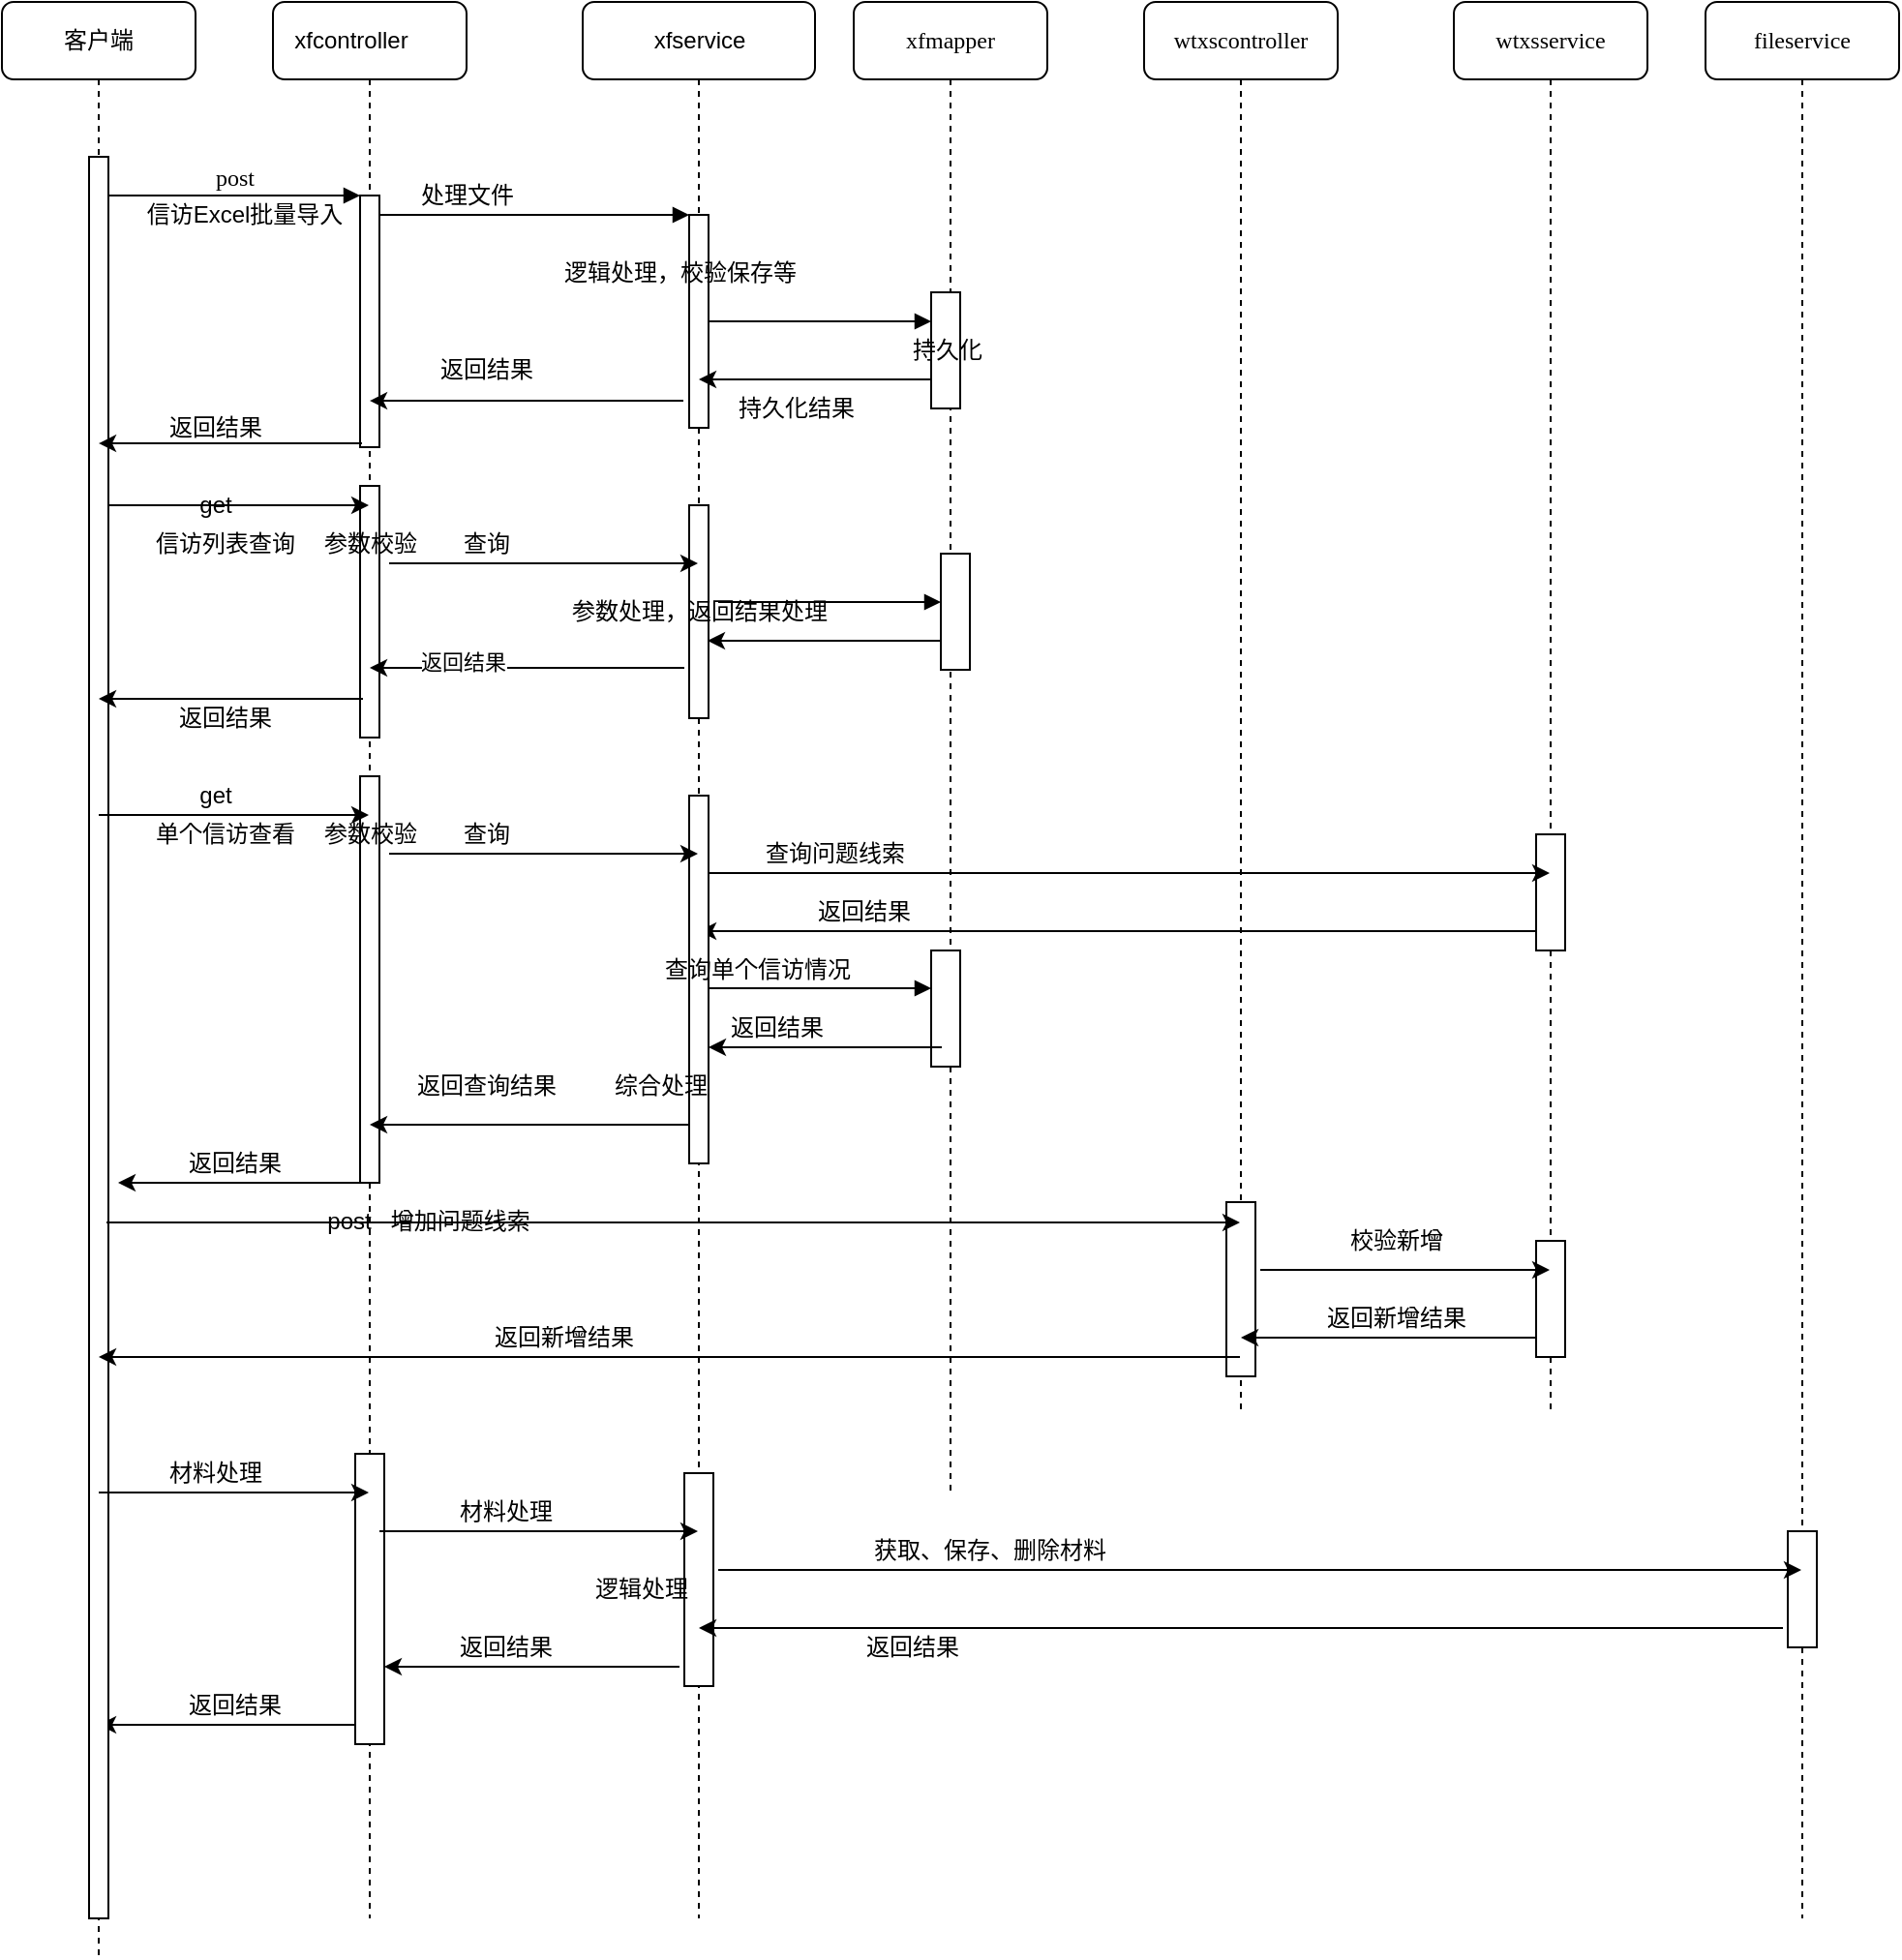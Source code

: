 <mxfile version="14.2.2" type="github">
  <diagram name="Page-1" id="13e1069c-82ec-6db2-03f1-153e76fe0fe0">
    <mxGraphModel dx="1422" dy="762" grid="1" gridSize="10" guides="1" tooltips="1" connect="1" arrows="1" fold="1" page="1" pageScale="1" pageWidth="1100" pageHeight="850" background="#ffffff" math="0" shadow="0">
      <root>
        <mxCell id="0" />
        <mxCell id="1" parent="0" />
        <mxCell id="7baba1c4bc27f4b0-2" value="&lt;span style=&quot;color: rgba(0 , 0 , 0 , 0) ; font-family: monospace ; font-size: 0px&quot;&gt;%3CmxGraphModel%3E%3Croot%3E%3CmxCell%20id%3D%220%22%2F%3E%3CmxCell%20id%3D%221%22%20parent%3D%220%22%2F%3E%3CmxCell%20id%3D%222%22%20value%3D%22%22%20style%3D%22html%3D1%3Bpoints%3D%5B%5D%3Bperimeter%3DorthogonalPerimeter%3Brounded%3D0%3Bshadow%3D0%3Bcomic%3D0%3BlabelBackgroundColor%3Dnone%3BstrokeWidth%3D1%3BfontFamily%3DVerdana%3BfontSize%3D12%3Balign%3Dcenter%3B%22%20vertex%3D%221%22%20parent%3D%221%22%3E%3CmxGeometry%20x%3D%22285%22%20y%3D%22180%22%20width%3D%2210%22%20height%3D%22130%22%20as%3D%22geometry%22%2F%3E%3C%2FmxCell%3E%3C%2Froot%3E%3C%2FmxGraphModel%3E&lt;/span&gt;" style="shape=umlLifeline;perimeter=lifelinePerimeter;whiteSpace=wrap;html=1;container=1;collapsible=0;recursiveResize=0;outlineConnect=0;rounded=1;shadow=0;comic=0;labelBackgroundColor=none;strokeWidth=1;fontFamily=Verdana;fontSize=12;align=center;" parent="1" vertex="1">
          <mxGeometry x="240" y="80" width="100" height="990" as="geometry" />
        </mxCell>
        <mxCell id="7baba1c4bc27f4b0-10" value="" style="html=1;points=[];perimeter=orthogonalPerimeter;rounded=0;shadow=0;comic=0;labelBackgroundColor=none;strokeWidth=1;fontFamily=Verdana;fontSize=12;align=center;" parent="7baba1c4bc27f4b0-2" vertex="1">
          <mxGeometry x="45" y="100" width="10" height="130" as="geometry" />
        </mxCell>
        <mxCell id="ywNN9TwiSCEhMfeEIrP9-24" value="" style="html=1;points=[];perimeter=orthogonalPerimeter;rounded=0;shadow=0;comic=0;labelBackgroundColor=none;strokeWidth=1;fontFamily=Verdana;fontSize=12;align=center;" parent="7baba1c4bc27f4b0-2" vertex="1">
          <mxGeometry x="45" y="250" width="10" height="130" as="geometry" />
        </mxCell>
        <mxCell id="ywNN9TwiSCEhMfeEIrP9-39" value="xfcontroller" style="text;html=1;align=center;verticalAlign=middle;resizable=0;points=[];autosize=1;" parent="7baba1c4bc27f4b0-2" vertex="1">
          <mxGeometry x="5" y="10" width="70" height="20" as="geometry" />
        </mxCell>
        <mxCell id="vKphDAY8s-6xn2Pqb3Cn-4" value="" style="html=1;points=[];perimeter=orthogonalPerimeter;rounded=0;shadow=0;comic=0;labelBackgroundColor=none;strokeWidth=1;fontFamily=Verdana;fontSize=12;align=center;" vertex="1" parent="7baba1c4bc27f4b0-2">
          <mxGeometry x="42.5" y="750" width="15" height="150" as="geometry" />
        </mxCell>
        <mxCell id="vKphDAY8s-6xn2Pqb3Cn-12" value="" style="endArrow=classic;html=1;" edge="1" parent="7baba1c4bc27f4b0-2" target="7baba1c4bc27f4b0-8">
          <mxGeometry width="50" height="50" relative="1" as="geometry">
            <mxPoint x="42.5" y="890" as="sourcePoint" />
            <mxPoint x="92.5" y="840" as="targetPoint" />
          </mxGeometry>
        </mxCell>
        <mxCell id="7baba1c4bc27f4b0-3" value="&lt;span style=&quot;color: rgba(0 , 0 , 0 , 0) ; font-family: monospace ; font-size: 0px&quot;&gt;%3CmxGraphModel%3E%3Croot%3E%3CmxCell%20id%3D%220%22%2F%3E%3CmxCell%20id%3D%221%22%20parent%3D%220%22%2F%3E%3CmxCell%20id%3D%222%22%20value%3D%22%22%20style%3D%22html%3D1%3Bpoints%3D%5B%5D%3Bperimeter%3DorthogonalPerimeter%3Brounded%3D0%3Bshadow%3D0%3Bcomic%3D0%3BlabelBackgroundColor%3Dnone%3BstrokeWidth%3D1%3BfontFamily%3DVerdana%3BfontSize%3D12%3Balign%3Dcenter%3B%22%20vertex%3D%221%22%20parent%3D%221%22%3E%3CmxGeometry%20x%3D%22455%22%20y%3D%22190%22%20width%3D%2210%22%20height%3D%22110%22%20as%3D%22geometry%22%2F%3E%3C%2FmxCell%3E%3C%2Froot%3E%3C%2FmxGraphModel%3E&lt;/span&gt;" style="shape=umlLifeline;perimeter=lifelinePerimeter;whiteSpace=wrap;html=1;container=1;collapsible=0;recursiveResize=0;outlineConnect=0;rounded=1;shadow=0;comic=0;labelBackgroundColor=none;strokeWidth=1;fontFamily=Verdana;fontSize=12;align=center;" parent="1" vertex="1">
          <mxGeometry x="400" y="80" width="120" height="990" as="geometry" />
        </mxCell>
        <mxCell id="7baba1c4bc27f4b0-13" value="" style="html=1;points=[];perimeter=orthogonalPerimeter;rounded=0;shadow=0;comic=0;labelBackgroundColor=none;strokeWidth=1;fontFamily=Verdana;fontSize=12;align=center;" parent="7baba1c4bc27f4b0-3" vertex="1">
          <mxGeometry x="55" y="110" width="10" height="110" as="geometry" />
        </mxCell>
        <mxCell id="ywNN9TwiSCEhMfeEIrP9-11" value="&lt;span style=&quot;font-family: &amp;#34;verdana&amp;#34;&quot;&gt;逻辑处理，校验保存等&lt;/span&gt;" style="text;html=1;align=center;verticalAlign=middle;resizable=0;points=[];autosize=1;" parent="7baba1c4bc27f4b0-3" vertex="1">
          <mxGeometry x="-20" y="130" width="140" height="20" as="geometry" />
        </mxCell>
        <mxCell id="ywNN9TwiSCEhMfeEIrP9-31" value="参数处理，返回结果处理" style="html=1;points=[];perimeter=orthogonalPerimeter;rounded=0;shadow=0;comic=0;labelBackgroundColor=none;strokeWidth=1;fontFamily=Verdana;fontSize=12;align=center;" parent="7baba1c4bc27f4b0-3" vertex="1">
          <mxGeometry x="55" y="260" width="10" height="110" as="geometry" />
        </mxCell>
        <mxCell id="ywNN9TwiSCEhMfeEIrP9-40" value="xfservice" style="text;html=1;align=center;verticalAlign=middle;resizable=0;points=[];autosize=1;" parent="7baba1c4bc27f4b0-3" vertex="1">
          <mxGeometry x="30" y="10" width="60" height="20" as="geometry" />
        </mxCell>
        <mxCell id="vKphDAY8s-6xn2Pqb3Cn-6" value="" style="html=1;points=[];perimeter=orthogonalPerimeter;rounded=0;shadow=0;comic=0;labelBackgroundColor=none;strokeWidth=1;fontFamily=Verdana;fontSize=12;align=center;" vertex="1" parent="7baba1c4bc27f4b0-3">
          <mxGeometry x="52.5" y="760" width="15" height="110" as="geometry" />
        </mxCell>
        <mxCell id="7baba1c4bc27f4b0-4" value="xfmapper" style="shape=umlLifeline;perimeter=lifelinePerimeter;whiteSpace=wrap;html=1;container=1;collapsible=0;recursiveResize=0;outlineConnect=0;rounded=1;shadow=0;comic=0;labelBackgroundColor=none;strokeWidth=1;fontFamily=Verdana;fontSize=12;align=center;" parent="1" vertex="1">
          <mxGeometry x="540" y="80" width="100" height="770" as="geometry" />
        </mxCell>
        <mxCell id="7baba1c4bc27f4b0-16" value="持久化" style="html=1;points=[];perimeter=orthogonalPerimeter;rounded=0;shadow=0;comic=0;labelBackgroundColor=none;strokeWidth=1;fontFamily=Verdana;fontSize=12;align=center;" parent="7baba1c4bc27f4b0-4" vertex="1">
          <mxGeometry x="40" y="150" width="15" height="60" as="geometry" />
        </mxCell>
        <mxCell id="ywNN9TwiSCEhMfeEIrP9-33" value="" style="html=1;points=[];perimeter=orthogonalPerimeter;rounded=0;shadow=0;comic=0;labelBackgroundColor=none;strokeWidth=1;fontFamily=Verdana;fontSize=12;align=center;" parent="7baba1c4bc27f4b0-4" vertex="1">
          <mxGeometry x="45" y="285" width="15" height="60" as="geometry" />
        </mxCell>
        <mxCell id="ywNN9TwiSCEhMfeEIrP9-70" value="" style="html=1;points=[];perimeter=orthogonalPerimeter;rounded=0;shadow=0;comic=0;labelBackgroundColor=none;strokeWidth=1;fontFamily=Verdana;fontSize=12;align=center;" parent="7baba1c4bc27f4b0-4" vertex="1">
          <mxGeometry x="40" y="490" width="15" height="60" as="geometry" />
        </mxCell>
        <mxCell id="7baba1c4bc27f4b0-8" value="客户端" style="shape=umlLifeline;perimeter=lifelinePerimeter;whiteSpace=wrap;html=1;container=1;collapsible=0;recursiveResize=0;outlineConnect=0;rounded=1;shadow=0;comic=0;labelBackgroundColor=none;strokeWidth=1;fontFamily=Verdana;fontSize=12;align=center;" parent="1" vertex="1">
          <mxGeometry x="100" y="80" width="100" height="1010" as="geometry" />
        </mxCell>
        <mxCell id="7baba1c4bc27f4b0-9" value="" style="html=1;points=[];perimeter=orthogonalPerimeter;rounded=0;shadow=0;comic=0;labelBackgroundColor=none;strokeWidth=1;fontFamily=Verdana;fontSize=12;align=center;" parent="7baba1c4bc27f4b0-8" vertex="1">
          <mxGeometry x="45" y="80" width="10" height="910" as="geometry" />
        </mxCell>
        <mxCell id="7baba1c4bc27f4b0-17" value="" style="html=1;verticalAlign=bottom;endArrow=block;labelBackgroundColor=none;fontFamily=Verdana;fontSize=12;edgeStyle=elbowEdgeStyle;elbow=vertical;" parent="1" source="7baba1c4bc27f4b0-13" target="7baba1c4bc27f4b0-16" edge="1">
          <mxGeometry relative="1" as="geometry">
            <mxPoint x="510" y="220" as="sourcePoint" />
            <Array as="points">
              <mxPoint x="530" y="245" />
              <mxPoint x="530" y="270" />
              <mxPoint x="490" y="280" />
              <mxPoint x="460" y="220" />
            </Array>
          </mxGeometry>
        </mxCell>
        <mxCell id="7baba1c4bc27f4b0-11" value="post" style="html=1;verticalAlign=bottom;endArrow=block;entryX=0;entryY=0;labelBackgroundColor=none;fontFamily=Verdana;fontSize=12;edgeStyle=elbowEdgeStyle;elbow=vertical;" parent="1" source="7baba1c4bc27f4b0-9" target="7baba1c4bc27f4b0-10" edge="1">
          <mxGeometry relative="1" as="geometry">
            <mxPoint x="220" y="190" as="sourcePoint" />
          </mxGeometry>
        </mxCell>
        <mxCell id="7baba1c4bc27f4b0-14" value="" style="html=1;verticalAlign=bottom;endArrow=block;entryX=0;entryY=0;labelBackgroundColor=none;fontFamily=Verdana;fontSize=12;edgeStyle=elbowEdgeStyle;elbow=vertical;" parent="1" source="7baba1c4bc27f4b0-10" target="7baba1c4bc27f4b0-13" edge="1">
          <mxGeometry relative="1" as="geometry">
            <mxPoint x="370" y="200" as="sourcePoint" />
          </mxGeometry>
        </mxCell>
        <mxCell id="ywNN9TwiSCEhMfeEIrP9-3" value="信访Excel批量导入" style="text;html=1;align=center;verticalAlign=middle;resizable=0;points=[];autosize=1;" parent="1" vertex="1">
          <mxGeometry x="165" y="180" width="120" height="20" as="geometry" />
        </mxCell>
        <mxCell id="ywNN9TwiSCEhMfeEIrP9-18" value="" style="endArrow=classic;html=1;" parent="1" target="7baba1c4bc27f4b0-3" edge="1">
          <mxGeometry width="50" height="50" relative="1" as="geometry">
            <mxPoint x="580" y="275" as="sourcePoint" />
            <mxPoint x="530" y="250" as="targetPoint" />
          </mxGeometry>
        </mxCell>
        <mxCell id="ywNN9TwiSCEhMfeEIrP9-19" value="持久化结果" style="text;html=1;align=center;verticalAlign=middle;resizable=0;points=[];autosize=1;" parent="1" vertex="1">
          <mxGeometry x="470" y="280" width="80" height="20" as="geometry" />
        </mxCell>
        <mxCell id="ywNN9TwiSCEhMfeEIrP9-20" value="" style="endArrow=classic;html=1;exitX=-0.3;exitY=0.873;exitDx=0;exitDy=0;exitPerimeter=0;" parent="1" source="7baba1c4bc27f4b0-13" target="7baba1c4bc27f4b0-2" edge="1">
          <mxGeometry width="50" height="50" relative="1" as="geometry">
            <mxPoint x="350" y="315" as="sourcePoint" />
            <mxPoint x="400" y="265" as="targetPoint" />
          </mxGeometry>
        </mxCell>
        <mxCell id="ywNN9TwiSCEhMfeEIrP9-21" value="返回结果" style="text;html=1;align=center;verticalAlign=middle;resizable=0;points=[];autosize=1;" parent="1" vertex="1">
          <mxGeometry x="320" y="260" width="60" height="20" as="geometry" />
        </mxCell>
        <mxCell id="ywNN9TwiSCEhMfeEIrP9-22" value="" style="endArrow=classic;html=1;exitX=0.1;exitY=0.985;exitDx=0;exitDy=0;exitPerimeter=0;" parent="1" source="7baba1c4bc27f4b0-10" target="7baba1c4bc27f4b0-8" edge="1">
          <mxGeometry width="50" height="50" relative="1" as="geometry">
            <mxPoint x="205" y="300" as="sourcePoint" />
            <mxPoint x="255" y="250" as="targetPoint" />
          </mxGeometry>
        </mxCell>
        <mxCell id="ywNN9TwiSCEhMfeEIrP9-23" value="返回结果" style="text;html=1;align=center;verticalAlign=middle;resizable=0;points=[];autosize=1;" parent="1" vertex="1">
          <mxGeometry x="180" y="290" width="60" height="20" as="geometry" />
        </mxCell>
        <mxCell id="ywNN9TwiSCEhMfeEIrP9-25" value="" style="endArrow=classic;html=1;entryX=0.45;entryY=0.077;entryDx=0;entryDy=0;entryPerimeter=0;" parent="1" source="7baba1c4bc27f4b0-9" target="ywNN9TwiSCEhMfeEIrP9-24" edge="1">
          <mxGeometry width="50" height="50" relative="1" as="geometry">
            <mxPoint x="160" y="370" as="sourcePoint" />
            <mxPoint x="210" y="320" as="targetPoint" />
          </mxGeometry>
        </mxCell>
        <mxCell id="ywNN9TwiSCEhMfeEIrP9-26" value="" style="endArrow=classic;html=1;" parent="1" target="7baba1c4bc27f4b0-3" edge="1">
          <mxGeometry width="50" height="50" relative="1" as="geometry">
            <mxPoint x="300" y="370" as="sourcePoint" />
            <mxPoint x="350" y="320" as="targetPoint" />
          </mxGeometry>
        </mxCell>
        <mxCell id="ywNN9TwiSCEhMfeEIrP9-27" value="get" style="text;html=1;align=center;verticalAlign=middle;resizable=0;points=[];autosize=1;" parent="1" vertex="1">
          <mxGeometry x="195" y="330" width="30" height="20" as="geometry" />
        </mxCell>
        <mxCell id="ywNN9TwiSCEhMfeEIrP9-28" value="处理文件" style="text;html=1;align=center;verticalAlign=middle;resizable=0;points=[];autosize=1;" parent="1" vertex="1">
          <mxGeometry x="310" y="170" width="60" height="20" as="geometry" />
        </mxCell>
        <mxCell id="ywNN9TwiSCEhMfeEIrP9-29" value="参数校验" style="text;html=1;align=center;verticalAlign=middle;resizable=0;points=[];autosize=1;" parent="1" vertex="1">
          <mxGeometry x="260" y="350" width="60" height="20" as="geometry" />
        </mxCell>
        <mxCell id="ywNN9TwiSCEhMfeEIrP9-30" value="查询" style="text;html=1;align=center;verticalAlign=middle;resizable=0;points=[];autosize=1;" parent="1" vertex="1">
          <mxGeometry x="330" y="350" width="40" height="20" as="geometry" />
        </mxCell>
        <mxCell id="ywNN9TwiSCEhMfeEIrP9-32" value="" style="html=1;verticalAlign=bottom;endArrow=block;labelBackgroundColor=none;fontFamily=Verdana;fontSize=12;edgeStyle=elbowEdgeStyle;elbow=vertical;" parent="1" edge="1">
          <mxGeometry relative="1" as="geometry">
            <mxPoint x="470" y="390" as="sourcePoint" />
            <Array as="points">
              <mxPoint x="535" y="390" />
              <mxPoint x="535" y="415" />
              <mxPoint x="495" y="425" />
              <mxPoint x="465" y="365" />
            </Array>
            <mxPoint x="585" y="390" as="targetPoint" />
          </mxGeometry>
        </mxCell>
        <mxCell id="ywNN9TwiSCEhMfeEIrP9-34" value="" style="endArrow=classic;html=1;" parent="1" edge="1">
          <mxGeometry width="50" height="50" relative="1" as="geometry">
            <mxPoint x="585" y="410" as="sourcePoint" />
            <mxPoint x="464.5" y="410" as="targetPoint" />
          </mxGeometry>
        </mxCell>
        <mxCell id="ywNN9TwiSCEhMfeEIrP9-35" value="" style="endArrow=classic;html=1;exitX=-0.3;exitY=0.873;exitDx=0;exitDy=0;exitPerimeter=0;" parent="1" edge="1">
          <mxGeometry width="50" height="50" relative="1" as="geometry">
            <mxPoint x="452.5" y="424" as="sourcePoint" />
            <mxPoint x="290" y="424" as="targetPoint" />
          </mxGeometry>
        </mxCell>
        <mxCell id="ywNN9TwiSCEhMfeEIrP9-38" value="返回结果" style="edgeLabel;html=1;align=center;verticalAlign=middle;resizable=0;points=[];" parent="ywNN9TwiSCEhMfeEIrP9-35" vertex="1" connectable="0">
          <mxGeometry x="0.409" y="-3" relative="1" as="geometry">
            <mxPoint as="offset" />
          </mxGeometry>
        </mxCell>
        <mxCell id="ywNN9TwiSCEhMfeEIrP9-36" value="" style="endArrow=classic;html=1;exitX=0.1;exitY=0.985;exitDx=0;exitDy=0;exitPerimeter=0;" parent="1" edge="1">
          <mxGeometry width="50" height="50" relative="1" as="geometry">
            <mxPoint x="286.5" y="440.0" as="sourcePoint" />
            <mxPoint x="150" y="440.0" as="targetPoint" />
          </mxGeometry>
        </mxCell>
        <mxCell id="ywNN9TwiSCEhMfeEIrP9-37" value="返回结果" style="text;html=1;align=center;verticalAlign=middle;resizable=0;points=[];autosize=1;" parent="1" vertex="1">
          <mxGeometry x="185" y="440" width="60" height="20" as="geometry" />
        </mxCell>
        <mxCell id="ywNN9TwiSCEhMfeEIrP9-41" value="信访列表查询" style="text;html=1;align=center;verticalAlign=middle;resizable=0;points=[];autosize=1;" parent="1" vertex="1">
          <mxGeometry x="170" y="350" width="90" height="20" as="geometry" />
        </mxCell>
        <mxCell id="ywNN9TwiSCEhMfeEIrP9-43" value="wtxsservice" style="shape=umlLifeline;perimeter=lifelinePerimeter;whiteSpace=wrap;html=1;container=1;collapsible=0;recursiveResize=0;outlineConnect=0;rounded=1;shadow=0;comic=0;labelBackgroundColor=none;strokeWidth=1;fontFamily=Verdana;fontSize=12;align=center;" parent="1" vertex="1">
          <mxGeometry x="850" y="80" width="100" height="730" as="geometry" />
        </mxCell>
        <mxCell id="ywNN9TwiSCEhMfeEIrP9-45" value="" style="html=1;points=[];perimeter=orthogonalPerimeter;rounded=0;shadow=0;comic=0;labelBackgroundColor=none;strokeWidth=1;fontFamily=Verdana;fontSize=12;align=center;" parent="ywNN9TwiSCEhMfeEIrP9-43" vertex="1">
          <mxGeometry x="42.5" y="430" width="15" height="60" as="geometry" />
        </mxCell>
        <mxCell id="ywNN9TwiSCEhMfeEIrP9-68" value="" style="endArrow=classic;html=1;" parent="ywNN9TwiSCEhMfeEIrP9-43" target="7baba1c4bc27f4b0-3" edge="1">
          <mxGeometry width="50" height="50" relative="1" as="geometry">
            <mxPoint x="42.5" y="480" as="sourcePoint" />
            <mxPoint x="92.5" y="430" as="targetPoint" />
          </mxGeometry>
        </mxCell>
        <mxCell id="ywNN9TwiSCEhMfeEIrP9-47" value="" style="html=1;points=[];perimeter=orthogonalPerimeter;rounded=0;shadow=0;comic=0;labelBackgroundColor=none;strokeWidth=1;fontFamily=Verdana;fontSize=12;align=center;" parent="1" vertex="1">
          <mxGeometry x="285" y="480" width="10" height="210" as="geometry" />
        </mxCell>
        <mxCell id="ywNN9TwiSCEhMfeEIrP9-48" value="" style="html=1;points=[];perimeter=orthogonalPerimeter;rounded=0;shadow=0;comic=0;labelBackgroundColor=none;strokeWidth=1;fontFamily=Verdana;fontSize=12;align=center;" parent="1" vertex="1">
          <mxGeometry x="455" y="490" width="10" height="190" as="geometry" />
        </mxCell>
        <mxCell id="ywNN9TwiSCEhMfeEIrP9-50" value="" style="endArrow=classic;html=1;" parent="1" edge="1">
          <mxGeometry width="50" height="50" relative="1" as="geometry">
            <mxPoint x="300" y="520" as="sourcePoint" />
            <mxPoint x="459.5" y="520" as="targetPoint" />
          </mxGeometry>
        </mxCell>
        <mxCell id="ywNN9TwiSCEhMfeEIrP9-51" value="get" style="text;html=1;align=center;verticalAlign=middle;resizable=0;points=[];autosize=1;" parent="1" vertex="1">
          <mxGeometry x="195" y="480" width="30" height="20" as="geometry" />
        </mxCell>
        <mxCell id="ywNN9TwiSCEhMfeEIrP9-52" value="参数校验" style="text;html=1;align=center;verticalAlign=middle;resizable=0;points=[];autosize=1;" parent="1" vertex="1">
          <mxGeometry x="260" y="500" width="60" height="20" as="geometry" />
        </mxCell>
        <mxCell id="ywNN9TwiSCEhMfeEIrP9-53" value="查询" style="text;html=1;align=center;verticalAlign=middle;resizable=0;points=[];autosize=1;" parent="1" vertex="1">
          <mxGeometry x="330" y="500" width="40" height="20" as="geometry" />
        </mxCell>
        <mxCell id="ywNN9TwiSCEhMfeEIrP9-54" value="" style="html=1;verticalAlign=bottom;endArrow=block;labelBackgroundColor=none;fontFamily=Verdana;fontSize=12;edgeStyle=elbowEdgeStyle;elbow=vertical;" parent="1" edge="1">
          <mxGeometry relative="1" as="geometry">
            <mxPoint x="465" y="589.5" as="sourcePoint" />
            <Array as="points">
              <mxPoint x="530" y="589.5" />
              <mxPoint x="530" y="614.5" />
              <mxPoint x="490" y="624.5" />
              <mxPoint x="460" y="564.5" />
            </Array>
            <mxPoint x="580" y="589.5" as="targetPoint" />
          </mxGeometry>
        </mxCell>
        <mxCell id="ywNN9TwiSCEhMfeEIrP9-55" value="" style="endArrow=classic;html=1;" parent="1" edge="1">
          <mxGeometry width="50" height="50" relative="1" as="geometry">
            <mxPoint x="585.5" y="620" as="sourcePoint" />
            <mxPoint x="465" y="620" as="targetPoint" />
          </mxGeometry>
        </mxCell>
        <mxCell id="ywNN9TwiSCEhMfeEIrP9-58" value="返回结果" style="text;html=1;align=center;verticalAlign=middle;resizable=0;points=[];autosize=1;" parent="1" vertex="1">
          <mxGeometry x="190" y="670" width="60" height="20" as="geometry" />
        </mxCell>
        <mxCell id="ywNN9TwiSCEhMfeEIrP9-59" value="单个信访查看" style="text;html=1;align=center;verticalAlign=middle;resizable=0;points=[];autosize=1;" parent="1" vertex="1">
          <mxGeometry x="170" y="500" width="90" height="20" as="geometry" />
        </mxCell>
        <mxCell id="ywNN9TwiSCEhMfeEIrP9-63" value="" style="endArrow=classic;html=1;" parent="1" target="7baba1c4bc27f4b0-2" edge="1">
          <mxGeometry width="50" height="50" relative="1" as="geometry">
            <mxPoint x="150" y="500" as="sourcePoint" />
            <mxPoint x="200" y="450" as="targetPoint" />
          </mxGeometry>
        </mxCell>
        <mxCell id="ywNN9TwiSCEhMfeEIrP9-65" value="" style="endArrow=classic;html=1;" parent="1" target="ywNN9TwiSCEhMfeEIrP9-43" edge="1">
          <mxGeometry width="50" height="50" relative="1" as="geometry">
            <mxPoint x="465" y="530" as="sourcePoint" />
            <mxPoint x="515" y="480" as="targetPoint" />
          </mxGeometry>
        </mxCell>
        <mxCell id="ywNN9TwiSCEhMfeEIrP9-69" value="查询问题线索" style="text;html=1;align=center;verticalAlign=middle;resizable=0;points=[];autosize=1;" parent="1" vertex="1">
          <mxGeometry x="485" y="510" width="90" height="20" as="geometry" />
        </mxCell>
        <mxCell id="ywNN9TwiSCEhMfeEIrP9-71" value="查询单个信访情况" style="text;html=1;align=center;verticalAlign=middle;resizable=0;points=[];autosize=1;" parent="1" vertex="1">
          <mxGeometry x="435" y="570" width="110" height="20" as="geometry" />
        </mxCell>
        <mxCell id="ywNN9TwiSCEhMfeEIrP9-72" value="返回结果" style="text;html=1;align=center;verticalAlign=middle;resizable=0;points=[];autosize=1;" parent="1" vertex="1">
          <mxGeometry x="515" y="540" width="60" height="20" as="geometry" />
        </mxCell>
        <mxCell id="ywNN9TwiSCEhMfeEIrP9-73" value="返回结果" style="text;html=1;align=center;verticalAlign=middle;resizable=0;points=[];autosize=1;" parent="1" vertex="1">
          <mxGeometry x="470" y="600" width="60" height="20" as="geometry" />
        </mxCell>
        <mxCell id="ywNN9TwiSCEhMfeEIrP9-74" value="综合处理" style="text;html=1;align=center;verticalAlign=middle;resizable=0;points=[];autosize=1;" parent="1" vertex="1">
          <mxGeometry x="410" y="630" width="60" height="20" as="geometry" />
        </mxCell>
        <mxCell id="ywNN9TwiSCEhMfeEIrP9-75" value="" style="endArrow=classic;html=1;" parent="1" target="7baba1c4bc27f4b0-2" edge="1">
          <mxGeometry width="50" height="50" relative="1" as="geometry">
            <mxPoint x="455" y="660" as="sourcePoint" />
            <mxPoint x="505" y="610" as="targetPoint" />
          </mxGeometry>
        </mxCell>
        <mxCell id="ywNN9TwiSCEhMfeEIrP9-76" value="" style="endArrow=classic;html=1;" parent="1" edge="1">
          <mxGeometry width="50" height="50" relative="1" as="geometry">
            <mxPoint x="292.75" y="690" as="sourcePoint" />
            <mxPoint x="160" y="690" as="targetPoint" />
          </mxGeometry>
        </mxCell>
        <mxCell id="ywNN9TwiSCEhMfeEIrP9-77" value="返回查询结果" style="text;html=1;align=center;verticalAlign=middle;resizable=0;points=[];autosize=1;" parent="1" vertex="1">
          <mxGeometry x="305" y="630" width="90" height="20" as="geometry" />
        </mxCell>
        <mxCell id="ywNN9TwiSCEhMfeEIrP9-78" value="wtxscontroller" style="shape=umlLifeline;perimeter=lifelinePerimeter;whiteSpace=wrap;html=1;container=1;collapsible=0;recursiveResize=0;outlineConnect=0;rounded=1;shadow=0;comic=0;labelBackgroundColor=none;strokeWidth=1;fontFamily=Verdana;fontSize=12;align=center;" parent="1" vertex="1">
          <mxGeometry x="690" y="80" width="100" height="730" as="geometry" />
        </mxCell>
        <mxCell id="ywNN9TwiSCEhMfeEIrP9-82" value="" style="html=1;points=[];perimeter=orthogonalPerimeter;rounded=0;shadow=0;comic=0;labelBackgroundColor=none;strokeWidth=1;fontFamily=Verdana;fontSize=12;align=center;" parent="ywNN9TwiSCEhMfeEIrP9-78" vertex="1">
          <mxGeometry x="42.5" y="620" width="15" height="90" as="geometry" />
        </mxCell>
        <mxCell id="ywNN9TwiSCEhMfeEIrP9-81" value="" style="endArrow=classic;html=1;exitX=0.9;exitY=0.605;exitDx=0;exitDy=0;exitPerimeter=0;" parent="1" source="7baba1c4bc27f4b0-9" target="ywNN9TwiSCEhMfeEIrP9-78" edge="1">
          <mxGeometry width="50" height="50" relative="1" as="geometry">
            <mxPoint x="520" y="750" as="sourcePoint" />
            <mxPoint x="570" y="700" as="targetPoint" />
          </mxGeometry>
        </mxCell>
        <mxCell id="ywNN9TwiSCEhMfeEIrP9-83" value="post&amp;nbsp; &amp;nbsp;增加问题线索" style="text;html=1;align=center;verticalAlign=middle;resizable=0;points=[];autosize=1;" parent="1" vertex="1">
          <mxGeometry x="260" y="700" width="120" height="20" as="geometry" />
        </mxCell>
        <mxCell id="ywNN9TwiSCEhMfeEIrP9-84" value="" style="html=1;points=[];perimeter=orthogonalPerimeter;rounded=0;shadow=0;comic=0;labelBackgroundColor=none;strokeWidth=1;fontFamily=Verdana;fontSize=12;align=center;" parent="1" vertex="1">
          <mxGeometry x="892.5" y="720" width="15" height="60" as="geometry" />
        </mxCell>
        <mxCell id="ywNN9TwiSCEhMfeEIrP9-85" value="" style="endArrow=classic;html=1;" parent="1" target="ywNN9TwiSCEhMfeEIrP9-43" edge="1">
          <mxGeometry width="50" height="50" relative="1" as="geometry">
            <mxPoint x="750" y="735" as="sourcePoint" />
            <mxPoint x="800" y="685" as="targetPoint" />
          </mxGeometry>
        </mxCell>
        <mxCell id="ywNN9TwiSCEhMfeEIrP9-86" value="" style="endArrow=classic;html=1;" parent="1" target="ywNN9TwiSCEhMfeEIrP9-78" edge="1">
          <mxGeometry width="50" height="50" relative="1" as="geometry">
            <mxPoint x="892.5" y="770" as="sourcePoint" />
            <mxPoint x="942.5" y="720" as="targetPoint" />
          </mxGeometry>
        </mxCell>
        <mxCell id="ywNN9TwiSCEhMfeEIrP9-87" value="" style="endArrow=classic;html=1;" parent="1" source="ywNN9TwiSCEhMfeEIrP9-78" target="7baba1c4bc27f4b0-8" edge="1">
          <mxGeometry width="50" height="50" relative="1" as="geometry">
            <mxPoint x="690" y="780" as="sourcePoint" />
            <mxPoint x="740" y="730" as="targetPoint" />
            <Array as="points">
              <mxPoint x="710" y="780" />
              <mxPoint x="620" y="780" />
              <mxPoint x="500" y="780" />
            </Array>
          </mxGeometry>
        </mxCell>
        <mxCell id="ywNN9TwiSCEhMfeEIrP9-88" value="校验新增" style="text;html=1;align=center;verticalAlign=middle;resizable=0;points=[];autosize=1;" parent="1" vertex="1">
          <mxGeometry x="790" y="710" width="60" height="20" as="geometry" />
        </mxCell>
        <mxCell id="ywNN9TwiSCEhMfeEIrP9-89" value="返回新增结果" style="text;html=1;align=center;verticalAlign=middle;resizable=0;points=[];autosize=1;" parent="1" vertex="1">
          <mxGeometry x="775" y="750" width="90" height="20" as="geometry" />
        </mxCell>
        <mxCell id="ywNN9TwiSCEhMfeEIrP9-90" value="返回新增结果" style="text;html=1;align=center;verticalAlign=middle;resizable=0;points=[];autosize=1;" parent="1" vertex="1">
          <mxGeometry x="345" y="760" width="90" height="20" as="geometry" />
        </mxCell>
        <mxCell id="vKphDAY8s-6xn2Pqb3Cn-1" value="fileservice" style="shape=umlLifeline;perimeter=lifelinePerimeter;whiteSpace=wrap;html=1;container=1;collapsible=0;recursiveResize=0;outlineConnect=0;rounded=1;shadow=0;comic=0;labelBackgroundColor=none;strokeWidth=1;fontFamily=Verdana;fontSize=12;align=center;" vertex="1" parent="1">
          <mxGeometry x="980" y="80" width="100" height="990" as="geometry" />
        </mxCell>
        <mxCell id="vKphDAY8s-6xn2Pqb3Cn-2" value="" style="html=1;points=[];perimeter=orthogonalPerimeter;rounded=0;shadow=0;comic=0;labelBackgroundColor=none;strokeWidth=1;fontFamily=Verdana;fontSize=12;align=center;" vertex="1" parent="vKphDAY8s-6xn2Pqb3Cn-1">
          <mxGeometry x="42.5" y="790" width="15" height="60" as="geometry" />
        </mxCell>
        <mxCell id="vKphDAY8s-6xn2Pqb3Cn-5" value="" style="endArrow=classic;html=1;" edge="1" parent="1" target="7baba1c4bc27f4b0-2">
          <mxGeometry width="50" height="50" relative="1" as="geometry">
            <mxPoint x="150" y="850" as="sourcePoint" />
            <mxPoint x="200" y="800" as="targetPoint" />
          </mxGeometry>
        </mxCell>
        <mxCell id="vKphDAY8s-6xn2Pqb3Cn-7" value="" style="endArrow=classic;html=1;" edge="1" parent="1" target="7baba1c4bc27f4b0-3">
          <mxGeometry width="50" height="50" relative="1" as="geometry">
            <mxPoint x="295" y="870" as="sourcePoint" />
            <mxPoint x="345" y="820" as="targetPoint" />
          </mxGeometry>
        </mxCell>
        <mxCell id="vKphDAY8s-6xn2Pqb3Cn-9" value="" style="endArrow=classic;html=1;" edge="1" parent="1" target="vKphDAY8s-6xn2Pqb3Cn-1">
          <mxGeometry width="50" height="50" relative="1" as="geometry">
            <mxPoint x="470" y="890" as="sourcePoint" />
            <mxPoint x="520" y="840" as="targetPoint" />
          </mxGeometry>
        </mxCell>
        <mxCell id="vKphDAY8s-6xn2Pqb3Cn-10" value="" style="endArrow=classic;html=1;" edge="1" parent="1" target="7baba1c4bc27f4b0-3">
          <mxGeometry width="50" height="50" relative="1" as="geometry">
            <mxPoint x="1020" y="920" as="sourcePoint" />
            <mxPoint x="1070" y="870" as="targetPoint" />
          </mxGeometry>
        </mxCell>
        <mxCell id="vKphDAY8s-6xn2Pqb3Cn-11" value="" style="endArrow=classic;html=1;" edge="1" parent="1" target="vKphDAY8s-6xn2Pqb3Cn-4">
          <mxGeometry width="50" height="50" relative="1" as="geometry">
            <mxPoint x="450" y="940" as="sourcePoint" />
            <mxPoint x="500" y="890" as="targetPoint" />
          </mxGeometry>
        </mxCell>
        <mxCell id="vKphDAY8s-6xn2Pqb3Cn-13" value="材料处理" style="text;html=1;align=center;verticalAlign=middle;resizable=0;points=[];autosize=1;" vertex="1" parent="1">
          <mxGeometry x="180" y="830" width="60" height="20" as="geometry" />
        </mxCell>
        <mxCell id="vKphDAY8s-6xn2Pqb3Cn-14" value="材料处理" style="text;html=1;align=center;verticalAlign=middle;resizable=0;points=[];autosize=1;" vertex="1" parent="1">
          <mxGeometry x="330" y="850" width="60" height="20" as="geometry" />
        </mxCell>
        <mxCell id="vKphDAY8s-6xn2Pqb3Cn-15" value="获取、保存、删除材料" style="text;html=1;align=center;verticalAlign=middle;resizable=0;points=[];autosize=1;" vertex="1" parent="1">
          <mxGeometry x="540" y="870" width="140" height="20" as="geometry" />
        </mxCell>
        <mxCell id="vKphDAY8s-6xn2Pqb3Cn-16" value="返回结果" style="text;html=1;align=center;verticalAlign=middle;resizable=0;points=[];autosize=1;" vertex="1" parent="1">
          <mxGeometry x="540" y="920" width="60" height="20" as="geometry" />
        </mxCell>
        <mxCell id="vKphDAY8s-6xn2Pqb3Cn-17" value="逻辑处理" style="text;html=1;align=center;verticalAlign=middle;resizable=0;points=[];autosize=1;" vertex="1" parent="1">
          <mxGeometry x="400" y="890" width="60" height="20" as="geometry" />
        </mxCell>
        <mxCell id="vKphDAY8s-6xn2Pqb3Cn-18" value="返回结果" style="text;html=1;align=center;verticalAlign=middle;resizable=0;points=[];autosize=1;" vertex="1" parent="1">
          <mxGeometry x="330" y="920" width="60" height="20" as="geometry" />
        </mxCell>
        <mxCell id="vKphDAY8s-6xn2Pqb3Cn-19" value="返回结果" style="text;html=1;align=center;verticalAlign=middle;resizable=0;points=[];autosize=1;" vertex="1" parent="1">
          <mxGeometry x="190" y="950" width="60" height="20" as="geometry" />
        </mxCell>
      </root>
    </mxGraphModel>
  </diagram>
</mxfile>
